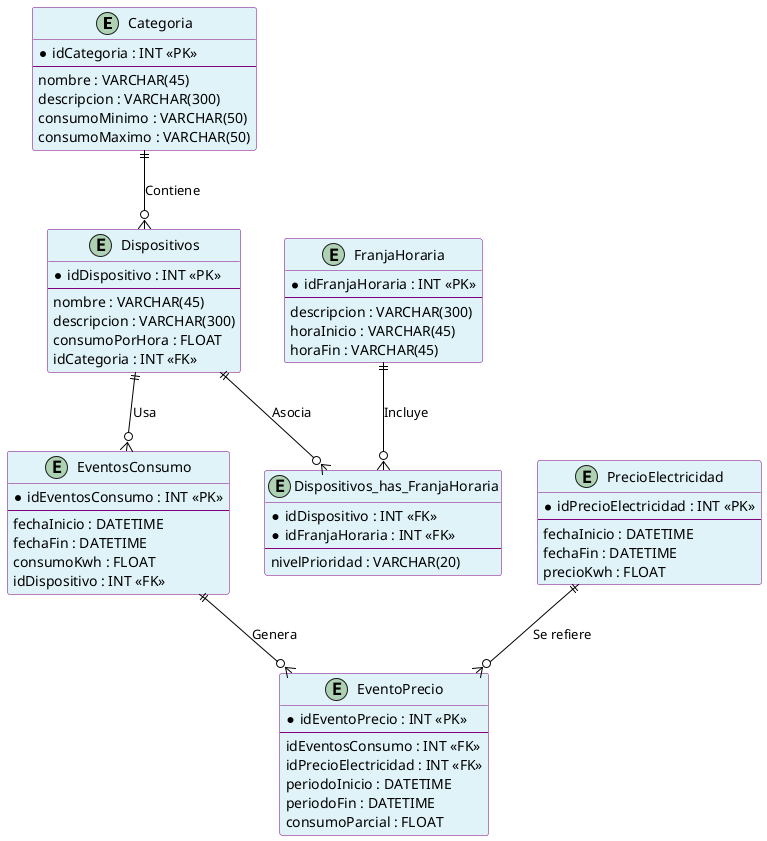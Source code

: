 @startuml
skinparam class {
    BackgroundColor #E0F3F8
    ArrowColor Black
    BorderColor Purple
    FontSize 15
    ClassFontSize 15
    AttributeFontSize 14 
}

entity "Categoria" as categoria {
  * idCategoria : INT <<PK>>
  --
  nombre : VARCHAR(45)
  descripcion : VARCHAR(300)
  consumoMinimo : VARCHAR(50)
  consumoMaximo : VARCHAR(50)
}

entity "Dispositivos" as dispositivos {
  * idDispositivo : INT <<PK>>
  --
  nombre : VARCHAR(45)
  descripcion : VARCHAR(300)
  consumoPorHora : FLOAT
  idCategoria : INT <<FK>>
}

entity "EventosConsumo" as eventosConsumo {
  * idEventosConsumo : INT <<PK>>
  --
  fechaInicio : DATETIME
  fechaFin : DATETIME
  consumoKwh : FLOAT
  idDispositivo : INT <<FK>>
}

entity "PrecioElectricidad" as precioElectricidad {
  * idPrecioElectricidad : INT <<PK>>
  --
  fechaInicio : DATETIME
  fechaFin : DATETIME
  precioKwh : FLOAT
}

entity "EventoPrecio" as eventoPrecio {
  * idEventoPrecio : INT <<PK>>
  --
  idEventosConsumo : INT <<FK>>
  idPrecioElectricidad : INT <<FK>>
  periodoInicio : DATETIME
  periodoFin : DATETIME
  consumoParcial : FLOAT
}

entity "FranjaHoraria" as franjaHoraria {
  * idFranjaHoraria : INT <<PK>>
  --
  descripcion : VARCHAR(300)
  horaInicio : VARCHAR(45)
  horaFin : VARCHAR(45)
}

entity "Dispositivos_has_FranjaHoraria" as dispositivos_has_franjaHoraria {
  * idDispositivo : INT <<FK>>
  * idFranjaHoraria : INT <<FK>>
  --
  nivelPrioridad : VARCHAR(20)
}

categoria ||--o{ dispositivos : "Contiene"
dispositivos ||--o{ eventosConsumo : "Usa"
eventosConsumo ||--o{ eventoPrecio : "Genera"
precioElectricidad ||--o{ eventoPrecio : "Se refiere"
franjaHoraria ||--o{ dispositivos_has_franjaHoraria : "Incluye"
dispositivos ||--o{ dispositivos_has_franjaHoraria : "Asocia"

@enduml